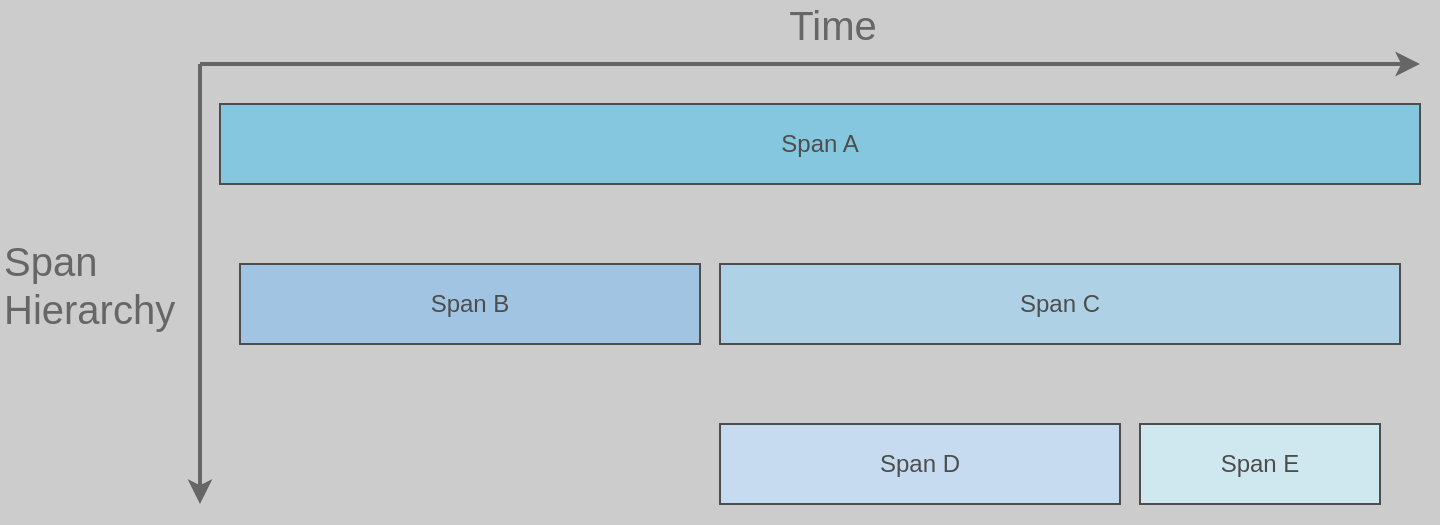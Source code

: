 <mxfile>
    <diagram id="SeLDUtfU9aCj3UhJUlpp" name="Page-1">
        <mxGraphModel dx="1487" dy="794" grid="1" gridSize="10" guides="1" tooltips="1" connect="1" arrows="1" fold="1" page="1" pageScale="1" pageWidth="2500" pageHeight="1500" background="#CCCCCC" math="0" shadow="0">
            <root>
                <mxCell id="0"/>
                <mxCell id="1" parent="0"/>
                <mxCell id="2" value="Span A" style="rounded=0;whiteSpace=wrap;html=1;fillColor=#85C7DE;strokeColor=#4D4D4D;fontColor=#4D4D4D;" parent="1" vertex="1">
                    <mxGeometry x="440" y="240" width="600" height="40" as="geometry"/>
                </mxCell>
                <mxCell id="3" value="Span B" style="rounded=0;whiteSpace=wrap;html=1;fillColor=#A0C4E2;strokeColor=#4D4D4D;fontColor=#4D4D4D;" parent="1" vertex="1">
                    <mxGeometry x="450" y="320" width="230" height="40" as="geometry"/>
                </mxCell>
                <mxCell id="4" value="Span C" style="rounded=0;whiteSpace=wrap;html=1;fillColor=#AED1E6;strokeColor=#4D4D4D;fontColor=#4D4D4D;" parent="1" vertex="1">
                    <mxGeometry x="690" y="320" width="340" height="40" as="geometry"/>
                </mxCell>
                <mxCell id="5" value="Span D" style="rounded=0;whiteSpace=wrap;html=1;fillColor=#C6DBF0;strokeColor=#4D4D4D;fontColor=#4D4D4D;" parent="1" vertex="1">
                    <mxGeometry x="690" y="400" width="200" height="40" as="geometry"/>
                </mxCell>
                <mxCell id="6" value="Span E" style="rounded=0;whiteSpace=wrap;html=1;fillColor=#CFE8EF;strokeColor=#4D4D4D;fontColor=#4D4D4D;" parent="1" vertex="1">
                    <mxGeometry x="900" y="400" width="120" height="40" as="geometry"/>
                </mxCell>
                <mxCell id="7" value="" style="endArrow=classic;html=1;fontColor=#FFFFFF;strokeWidth=2;strokeColor=#666666;fillColor=#f5f5f5;" parent="1" edge="1">
                    <mxGeometry width="50" height="50" relative="1" as="geometry">
                        <mxPoint x="430" y="220" as="sourcePoint"/>
                        <mxPoint x="1040" y="220" as="targetPoint"/>
                    </mxGeometry>
                </mxCell>
                <mxCell id="8" value="Time" style="edgeLabel;html=1;align=center;verticalAlign=middle;resizable=0;points=[];fontColor=#666666;fontSize=20;labelBackgroundColor=none;" parent="7" vertex="1" connectable="0">
                    <mxGeometry x="0.012" y="4" relative="1" as="geometry">
                        <mxPoint x="7" y="-16" as="offset"/>
                    </mxGeometry>
                </mxCell>
                <mxCell id="10" value="" style="endArrow=classic;html=1;fontColor=#FFFFFF;strokeWidth=2;fillColor=#f5f5f5;strokeColor=#666666;" parent="1" edge="1">
                    <mxGeometry width="50" height="50" relative="1" as="geometry">
                        <mxPoint x="430" y="220" as="sourcePoint"/>
                        <mxPoint x="430" y="440" as="targetPoint"/>
                    </mxGeometry>
                </mxCell>
                <mxCell id="11" value="Span&lt;br&gt;Hierarchy" style="edgeLabel;html=1;align=left;verticalAlign=middle;resizable=0;points=[];fontColor=#666666;fontSize=20;labelBackgroundColor=none;" parent="10" vertex="1" connectable="0">
                    <mxGeometry x="0.012" y="4" relative="1" as="geometry">
                        <mxPoint x="-104" y="-2" as="offset"/>
                    </mxGeometry>
                </mxCell>
            </root>
        </mxGraphModel>
    </diagram>
</mxfile>